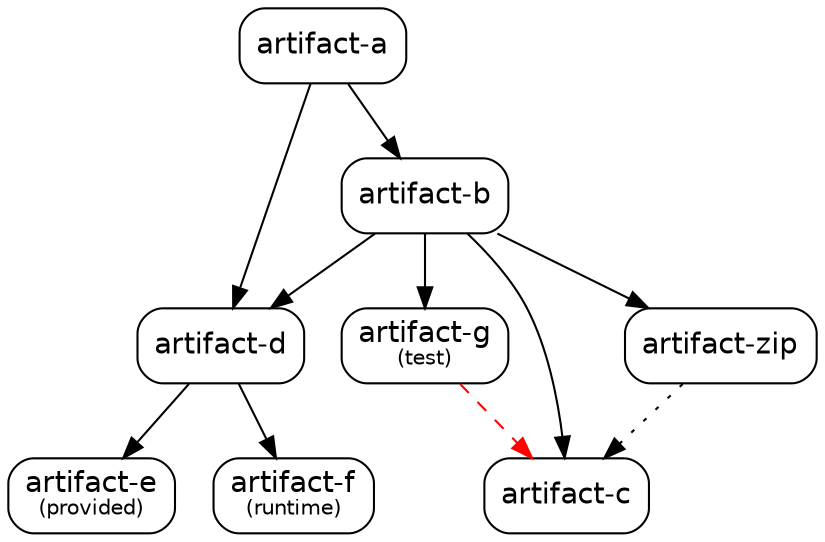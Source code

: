 digraph "G" {
  node [shape="box",style="rounded",fontname="Helvetica",fontsize="14"]
  edge [fontsize="10",fontname="Helvetica"]

  // Node Definitions:
  "com.example:artifact-a:jar"[label=<artifact-a>]
  "com.example:artifact-b:jar"[label=<artifact-b>]
  "com.example:artifact-d:jar"[label=<artifact-d>]
  "com.example.sub:artifact-g:jar"[label=<artifact-g<font point-size="10"><br/>(test)</font>>]
  "com.example:artifact-c:jar"[label=<artifact-c>]
  "com.example.sub:artifact-zip:zip"[label=<artifact-zip>]
  "com.example.sub:artifact-e:jar"[label=<artifact-e<font point-size="10"><br/>(provided)</font>>]
  "com.example.sub:artifact-f:jar"[label=<artifact-f<font point-size="10"><br/>(runtime)</font>>]

  // Edge Definitions:
  "com.example:artifact-a:jar" -> "com.example:artifact-b:jar"
  "com.example:artifact-a:jar" -> "com.example:artifact-d:jar"
  "com.example.sub:artifact-g:jar" -> "com.example:artifact-c:jar"[style="dashed",color="red",fontcolor="red"]
  "com.example:artifact-b:jar" -> "com.example:artifact-c:jar"
  "com.example:artifact-b:jar" -> "com.example:artifact-d:jar"
  "com.example.sub:artifact-zip:zip" -> "com.example:artifact-c:jar"[style="dotted"]
  "com.example:artifact-d:jar" -> "com.example.sub:artifact-e:jar"
  "com.example:artifact-d:jar" -> "com.example.sub:artifact-f:jar"
  "com.example:artifact-b:jar" -> "com.example.sub:artifact-g:jar"
  "com.example:artifact-b:jar" -> "com.example.sub:artifact-zip:zip"
}
